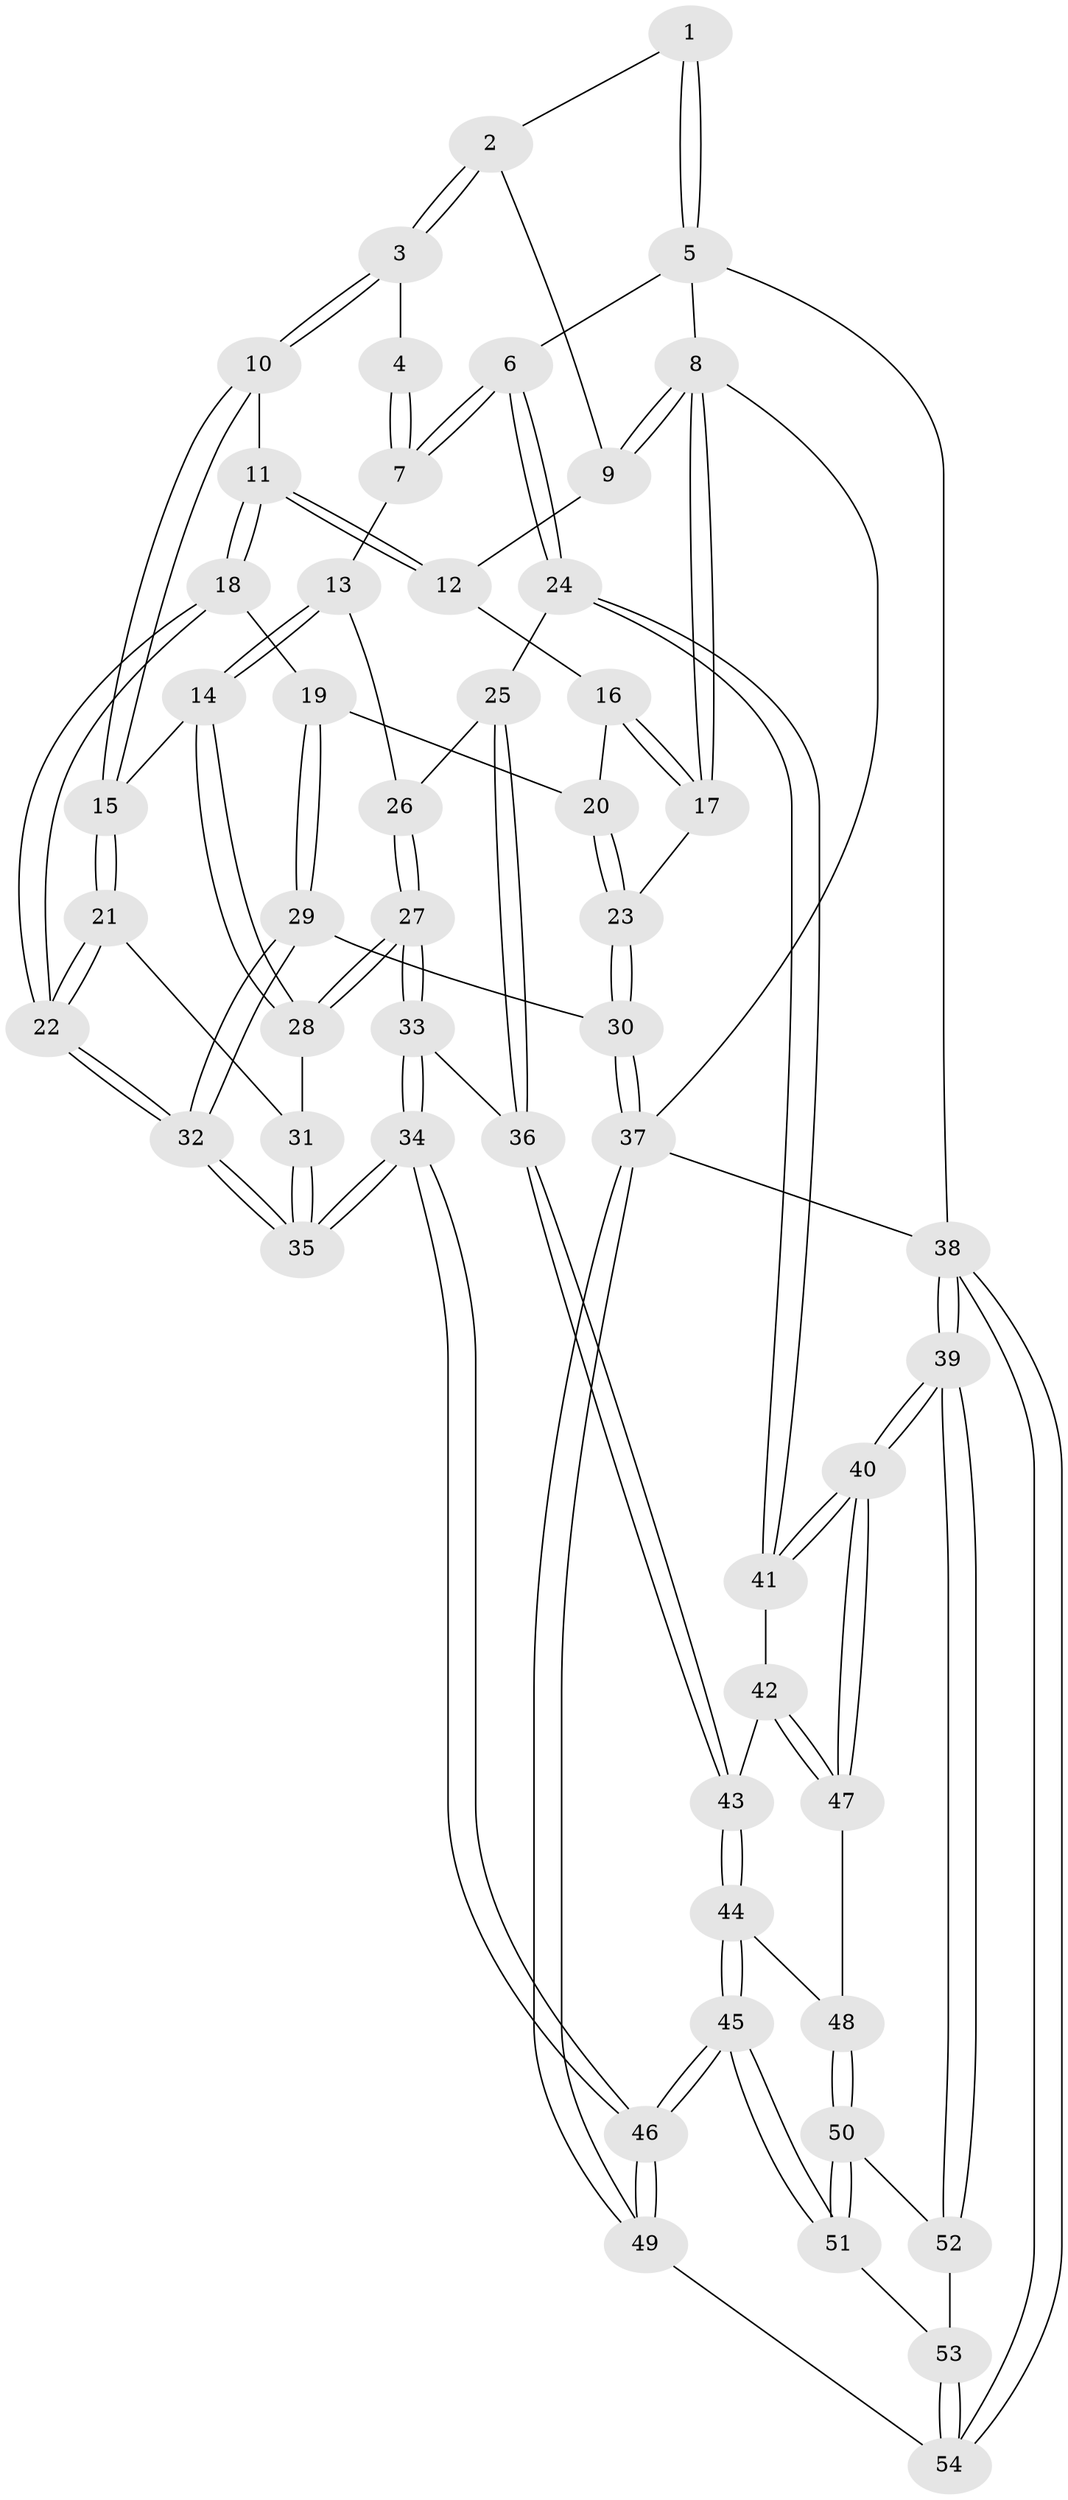 // coarse degree distribution, {3: 0.13513513513513514, 4: 0.3783783783783784, 5: 0.40540540540540543, 6: 0.08108108108108109}
// Generated by graph-tools (version 1.1) at 2025/24/03/03/25 07:24:33]
// undirected, 54 vertices, 132 edges
graph export_dot {
graph [start="1"]
  node [color=gray90,style=filled];
  1 [pos="+0.648371043755277+0"];
  2 [pos="+0.23945749813346554+0"];
  3 [pos="+0.40672574004344014+0.15238075869602302"];
  4 [pos="+0.6291633936085446+0"];
  5 [pos="+1+0"];
  6 [pos="+1+0.19964619674518413"];
  7 [pos="+0.6178270762094299+0.1972772593122099"];
  8 [pos="+0+0"];
  9 [pos="+0.18350579445862056+0"];
  10 [pos="+0.41510995370458237+0.20981949462303512"];
  11 [pos="+0.27836932325934016+0.22894102793140664"];
  12 [pos="+0.19256682711901368+0.1808651936037968"];
  13 [pos="+0.5906817831757988+0.22589239359558422"];
  14 [pos="+0.5086338427004067+0.2621654178889997"];
  15 [pos="+0.46527032555691356+0.25337965438512494"];
  16 [pos="+0.13613366041314065+0.21549706765471763"];
  17 [pos="+0+0"];
  18 [pos="+0.22825031434863566+0.38882952761700534"];
  19 [pos="+0.15032271063812186+0.3500923061808747"];
  20 [pos="+0.11306655804922987+0.2913071189945694"];
  21 [pos="+0.3352741880227668+0.4387663047108545"];
  22 [pos="+0.28357302286598557+0.49477408794413563"];
  23 [pos="+0+0.36012524144336416"];
  24 [pos="+1+0.23106454885799307"];
  25 [pos="+0.8110603189935932+0.4020897260730873"];
  26 [pos="+0.6997915273947688+0.35167750673591985"];
  27 [pos="+0.592290976135615+0.44943537696395797"];
  28 [pos="+0.5520407636903388+0.42711829790412575"];
  29 [pos="+0+0.5565377139776694"];
  30 [pos="+0+0.5560482486387699"];
  31 [pos="+0.5442918130255883+0.43430013424276726"];
  32 [pos="+0.2725157165273417+0.616655483929697"];
  33 [pos="+0.6451281237408416+0.5043854190596739"];
  34 [pos="+0.3466072108575917+0.7175831761581003"];
  35 [pos="+0.3378711168818744+0.6987661846795893"];
  36 [pos="+0.7201978786837893+0.5407740295041539"];
  37 [pos="+0+1"];
  38 [pos="+1+1"];
  39 [pos="+1+1"];
  40 [pos="+1+1"];
  41 [pos="+1+0.45933443162329923"];
  42 [pos="+0.951272267231909+0.5910753292390183"];
  43 [pos="+0.7248419466622699+0.5633531132399827"];
  44 [pos="+0.7189745555747047+0.5994492671953497"];
  45 [pos="+0.3907860000768135+0.8521199937455111"];
  46 [pos="+0.3900181765344743+0.8524298813392983"];
  47 [pos="+0.8667490995066561+0.7356451844011799"];
  48 [pos="+0.8199315962983277+0.7464690196414906"];
  49 [pos="+0.35660202822287285+0.9933946798356259"];
  50 [pos="+0.8005896349640288+0.7795948502906689"];
  51 [pos="+0.6907190295307423+0.8188065193025317"];
  52 [pos="+0.8147442911375004+0.8274603857605303"];
  53 [pos="+0.7787909415655522+0.9631413177276402"];
  54 [pos="+0.778327311871377+1"];
  1 -- 2;
  1 -- 5;
  1 -- 5;
  2 -- 3;
  2 -- 3;
  2 -- 9;
  3 -- 4;
  3 -- 10;
  3 -- 10;
  4 -- 7;
  4 -- 7;
  5 -- 6;
  5 -- 8;
  5 -- 38;
  6 -- 7;
  6 -- 7;
  6 -- 24;
  6 -- 24;
  7 -- 13;
  8 -- 9;
  8 -- 9;
  8 -- 17;
  8 -- 17;
  8 -- 37;
  9 -- 12;
  10 -- 11;
  10 -- 15;
  10 -- 15;
  11 -- 12;
  11 -- 12;
  11 -- 18;
  11 -- 18;
  12 -- 16;
  13 -- 14;
  13 -- 14;
  13 -- 26;
  14 -- 15;
  14 -- 28;
  14 -- 28;
  15 -- 21;
  15 -- 21;
  16 -- 17;
  16 -- 17;
  16 -- 20;
  17 -- 23;
  18 -- 19;
  18 -- 22;
  18 -- 22;
  19 -- 20;
  19 -- 29;
  19 -- 29;
  20 -- 23;
  20 -- 23;
  21 -- 22;
  21 -- 22;
  21 -- 31;
  22 -- 32;
  22 -- 32;
  23 -- 30;
  23 -- 30;
  24 -- 25;
  24 -- 41;
  24 -- 41;
  25 -- 26;
  25 -- 36;
  25 -- 36;
  26 -- 27;
  26 -- 27;
  27 -- 28;
  27 -- 28;
  27 -- 33;
  27 -- 33;
  28 -- 31;
  29 -- 30;
  29 -- 32;
  29 -- 32;
  30 -- 37;
  30 -- 37;
  31 -- 35;
  31 -- 35;
  32 -- 35;
  32 -- 35;
  33 -- 34;
  33 -- 34;
  33 -- 36;
  34 -- 35;
  34 -- 35;
  34 -- 46;
  34 -- 46;
  36 -- 43;
  36 -- 43;
  37 -- 49;
  37 -- 49;
  37 -- 38;
  38 -- 39;
  38 -- 39;
  38 -- 54;
  38 -- 54;
  39 -- 40;
  39 -- 40;
  39 -- 52;
  39 -- 52;
  40 -- 41;
  40 -- 41;
  40 -- 47;
  40 -- 47;
  41 -- 42;
  42 -- 43;
  42 -- 47;
  42 -- 47;
  43 -- 44;
  43 -- 44;
  44 -- 45;
  44 -- 45;
  44 -- 48;
  45 -- 46;
  45 -- 46;
  45 -- 51;
  45 -- 51;
  46 -- 49;
  46 -- 49;
  47 -- 48;
  48 -- 50;
  48 -- 50;
  49 -- 54;
  50 -- 51;
  50 -- 51;
  50 -- 52;
  51 -- 53;
  52 -- 53;
  53 -- 54;
  53 -- 54;
}
